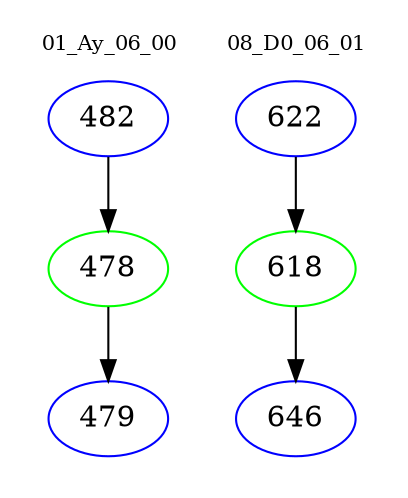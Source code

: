 digraph{
subgraph cluster_0 {
color = white
label = "01_Ay_06_00";
fontsize=10;
T0_482 [label="482", color="blue"]
T0_482 -> T0_478 [color="black"]
T0_478 [label="478", color="green"]
T0_478 -> T0_479 [color="black"]
T0_479 [label="479", color="blue"]
}
subgraph cluster_1 {
color = white
label = "08_D0_06_01";
fontsize=10;
T1_622 [label="622", color="blue"]
T1_622 -> T1_618 [color="black"]
T1_618 [label="618", color="green"]
T1_618 -> T1_646 [color="black"]
T1_646 [label="646", color="blue"]
}
}
